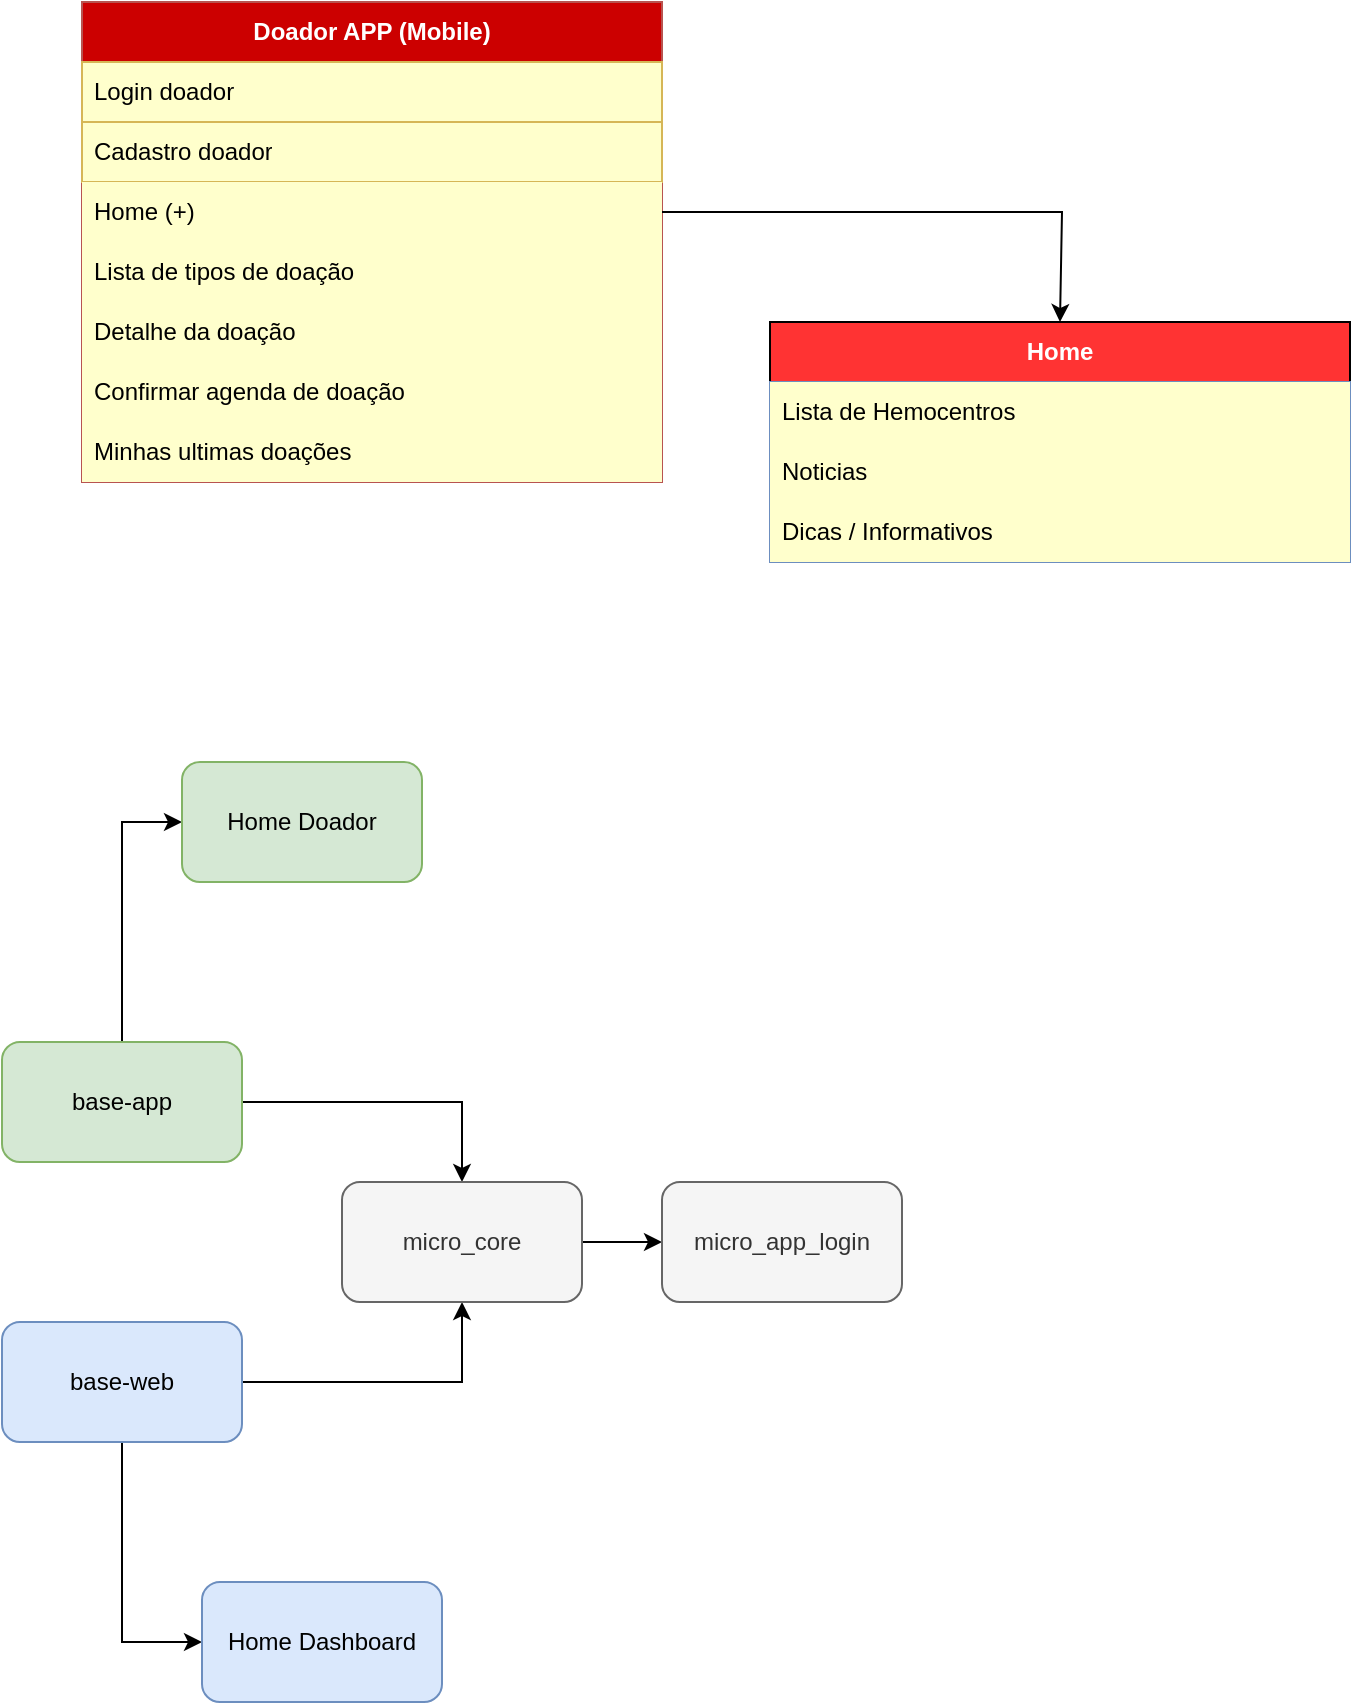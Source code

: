 <mxfile version="28.0.7">
  <diagram name="Page-1" id="QvE5s0dXJsq5SlCrJO8p">
    <mxGraphModel dx="1426" dy="777" grid="1" gridSize="10" guides="1" tooltips="1" connect="1" arrows="1" fold="1" page="1" pageScale="1" pageWidth="827" pageHeight="1169" math="0" shadow="0">
      <root>
        <mxCell id="0" />
        <mxCell id="1" parent="0" />
        <mxCell id="w-nJKW1LQ8acHbjKGVZW-1" value="Doador APP (Mobile)" style="swimlane;fontStyle=1;childLayout=stackLayout;horizontal=1;startSize=30;horizontalStack=0;resizeParent=1;resizeParentMax=0;resizeLast=0;collapsible=1;marginBottom=0;whiteSpace=wrap;html=1;fillColor=#CC0000;strokeColor=#b85450;fontColor=#ffffff;" parent="1" vertex="1">
          <mxGeometry x="70" y="240" width="290" height="240" as="geometry">
            <mxRectangle x="70" y="240" width="150" height="30" as="alternateBounds" />
          </mxGeometry>
        </mxCell>
        <mxCell id="w-nJKW1LQ8acHbjKGVZW-2" value="Login doador" style="text;strokeColor=#d6b656;fillColor=#FFFFCC;align=left;verticalAlign=middle;spacingLeft=4;spacingRight=4;overflow=hidden;points=[[0,0.5],[1,0.5]];portConstraint=eastwest;rotatable=0;whiteSpace=wrap;html=1;" parent="w-nJKW1LQ8acHbjKGVZW-1" vertex="1">
          <mxGeometry y="30" width="290" height="30" as="geometry" />
        </mxCell>
        <mxCell id="w-nJKW1LQ8acHbjKGVZW-3" value="Cadastro doador" style="text;strokeColor=#d6b656;fillColor=#FFFFCC;align=left;verticalAlign=middle;spacingLeft=4;spacingRight=4;overflow=hidden;points=[[0,0.5],[1,0.5]];portConstraint=eastwest;rotatable=0;whiteSpace=wrap;html=1;" parent="w-nJKW1LQ8acHbjKGVZW-1" vertex="1">
          <mxGeometry y="60" width="290" height="30" as="geometry" />
        </mxCell>
        <mxCell id="w-nJKW1LQ8acHbjKGVZW-4" value="Home (+)&lt;span style=&quot;white-space: pre;&quot;&gt;&#x9;&lt;/span&gt;" style="text;strokeColor=none;fillColor=#FFFFCC;align=left;verticalAlign=middle;spacingLeft=4;spacingRight=4;overflow=hidden;points=[[0,0.5],[1,0.5]];portConstraint=eastwest;rotatable=0;whiteSpace=wrap;html=1;container=0;" parent="w-nJKW1LQ8acHbjKGVZW-1" vertex="1">
          <mxGeometry y="90" width="290" height="30" as="geometry" />
        </mxCell>
        <mxCell id="w-nJKW1LQ8acHbjKGVZW-5" value="Lista de tipos de doação" style="text;strokeColor=none;fillColor=#FFFFCC;align=left;verticalAlign=middle;spacingLeft=4;spacingRight=4;overflow=hidden;points=[[0,0.5],[1,0.5]];portConstraint=eastwest;rotatable=0;whiteSpace=wrap;html=1;" parent="w-nJKW1LQ8acHbjKGVZW-1" vertex="1">
          <mxGeometry y="120" width="290" height="30" as="geometry" />
        </mxCell>
        <mxCell id="w-nJKW1LQ8acHbjKGVZW-6" value="Detalhe da doação" style="text;strokeColor=none;fillColor=#FFFFCC;align=left;verticalAlign=middle;spacingLeft=4;spacingRight=4;overflow=hidden;points=[[0,0.5],[1,0.5]];portConstraint=eastwest;rotatable=0;whiteSpace=wrap;html=1;" parent="w-nJKW1LQ8acHbjKGVZW-1" vertex="1">
          <mxGeometry y="150" width="290" height="30" as="geometry" />
        </mxCell>
        <mxCell id="w-nJKW1LQ8acHbjKGVZW-7" value="Confirmar agenda de doação" style="text;strokeColor=none;fillColor=#FFFFCC;align=left;verticalAlign=middle;spacingLeft=4;spacingRight=4;overflow=hidden;points=[[0,0.5],[1,0.5]];portConstraint=eastwest;rotatable=0;whiteSpace=wrap;html=1;" parent="w-nJKW1LQ8acHbjKGVZW-1" vertex="1">
          <mxGeometry y="180" width="290" height="30" as="geometry" />
        </mxCell>
        <mxCell id="w-nJKW1LQ8acHbjKGVZW-18" value="Minhas ultimas doações" style="text;strokeColor=none;fillColor=#FFFFCC;align=left;verticalAlign=middle;spacingLeft=4;spacingRight=4;overflow=hidden;points=[[0,0.5],[1,0.5]];portConstraint=eastwest;rotatable=0;whiteSpace=wrap;html=1;" parent="w-nJKW1LQ8acHbjKGVZW-1" vertex="1">
          <mxGeometry y="210" width="290" height="30" as="geometry" />
        </mxCell>
        <mxCell id="w-nJKW1LQ8acHbjKGVZW-13" value="Home" style="swimlane;fontStyle=1;childLayout=stackLayout;horizontal=1;startSize=30;horizontalStack=0;resizeParent=1;resizeParentMax=0;resizeLast=0;collapsible=1;marginBottom=0;whiteSpace=wrap;html=1;fillColor=#FF3333;fontColor=#FFFFFF;" parent="1" vertex="1">
          <mxGeometry x="414" y="400" width="290" height="120" as="geometry" />
        </mxCell>
        <mxCell id="w-nJKW1LQ8acHbjKGVZW-12" value="" style="group;movable=1;resizable=1;rotatable=1;deletable=1;editable=1;locked=0;connectable=1;fillColor=#dae8fc;strokeColor=#6c8ebf;" parent="w-nJKW1LQ8acHbjKGVZW-13" vertex="1" connectable="0">
          <mxGeometry y="30" width="290" height="90" as="geometry" />
        </mxCell>
        <mxCell id="w-nJKW1LQ8acHbjKGVZW-8" value="Lista de Hemocentros" style="text;strokeColor=none;fillColor=#FFFFCC;align=left;verticalAlign=middle;spacingLeft=4;spacingRight=4;overflow=hidden;points=[[0,0.5],[1,0.5]];portConstraint=eastwest;rotatable=0;whiteSpace=wrap;html=1;container=0;" parent="w-nJKW1LQ8acHbjKGVZW-12" vertex="1">
          <mxGeometry width="290" height="30" as="geometry" />
        </mxCell>
        <mxCell id="w-nJKW1LQ8acHbjKGVZW-9" value="Noticias&amp;nbsp;" style="text;strokeColor=none;fillColor=#FFFFCC;align=left;verticalAlign=middle;spacingLeft=4;spacingRight=4;overflow=hidden;points=[[0,0.5],[1,0.5]];portConstraint=eastwest;rotatable=0;whiteSpace=wrap;html=1;container=0;" parent="w-nJKW1LQ8acHbjKGVZW-12" vertex="1">
          <mxGeometry y="30" width="290" height="30" as="geometry" />
        </mxCell>
        <mxCell id="w-nJKW1LQ8acHbjKGVZW-10" value="Dicas / Informativos" style="text;strokeColor=none;fillColor=#FFFFCC;align=left;verticalAlign=middle;spacingLeft=4;spacingRight=4;overflow=hidden;points=[[0,0.5],[1,0.5]];portConstraint=eastwest;rotatable=0;whiteSpace=wrap;html=1;container=0;" parent="w-nJKW1LQ8acHbjKGVZW-12" vertex="1">
          <mxGeometry y="60" width="290" height="30" as="geometry" />
        </mxCell>
        <mxCell id="w-nJKW1LQ8acHbjKGVZW-17" value="" style="endArrow=classic;html=1;rounded=0;exitX=1;exitY=0.5;exitDx=0;exitDy=0;entryX=0.5;entryY=0;entryDx=0;entryDy=0;" parent="1" source="w-nJKW1LQ8acHbjKGVZW-4" target="w-nJKW1LQ8acHbjKGVZW-13" edge="1">
          <mxGeometry width="50" height="50" relative="1" as="geometry">
            <mxPoint x="390" y="420" as="sourcePoint" />
            <mxPoint x="440" y="360" as="targetPoint" />
            <Array as="points">
              <mxPoint x="560" y="345" />
            </Array>
          </mxGeometry>
        </mxCell>
        <mxCell id="ealJxZe-43odvDBgdNcG-3" value="" style="edgeStyle=orthogonalEdgeStyle;rounded=0;orthogonalLoop=1;jettySize=auto;html=1;entryX=0;entryY=0.5;entryDx=0;entryDy=0;" edge="1" parent="1" source="ealJxZe-43odvDBgdNcG-1" target="ealJxZe-43odvDBgdNcG-2">
          <mxGeometry relative="1" as="geometry" />
        </mxCell>
        <mxCell id="ealJxZe-43odvDBgdNcG-6" style="edgeStyle=orthogonalEdgeStyle;rounded=0;orthogonalLoop=1;jettySize=auto;html=1;entryX=0.5;entryY=0;entryDx=0;entryDy=0;" edge="1" parent="1" source="ealJxZe-43odvDBgdNcG-1" target="ealJxZe-43odvDBgdNcG-5">
          <mxGeometry relative="1" as="geometry" />
        </mxCell>
        <mxCell id="ealJxZe-43odvDBgdNcG-1" value="base-app" style="rounded=1;whiteSpace=wrap;html=1;fillColor=#d5e8d4;strokeColor=#82b366;" vertex="1" parent="1">
          <mxGeometry x="30" y="760" width="120" height="60" as="geometry" />
        </mxCell>
        <mxCell id="ealJxZe-43odvDBgdNcG-2" value="Home Doador" style="rounded=1;whiteSpace=wrap;html=1;fillColor=#d5e8d4;strokeColor=#82b366;" vertex="1" parent="1">
          <mxGeometry x="120" y="620" width="120" height="60" as="geometry" />
        </mxCell>
        <mxCell id="ealJxZe-43odvDBgdNcG-7" style="edgeStyle=orthogonalEdgeStyle;rounded=0;orthogonalLoop=1;jettySize=auto;html=1;" edge="1" parent="1" source="ealJxZe-43odvDBgdNcG-4" target="ealJxZe-43odvDBgdNcG-5">
          <mxGeometry relative="1" as="geometry" />
        </mxCell>
        <mxCell id="ealJxZe-43odvDBgdNcG-12" value="" style="edgeStyle=orthogonalEdgeStyle;rounded=0;orthogonalLoop=1;jettySize=auto;html=1;entryX=0;entryY=0.5;entryDx=0;entryDy=0;" edge="1" parent="1" source="ealJxZe-43odvDBgdNcG-4" target="ealJxZe-43odvDBgdNcG-11">
          <mxGeometry relative="1" as="geometry" />
        </mxCell>
        <mxCell id="ealJxZe-43odvDBgdNcG-4" value="base-web" style="rounded=1;whiteSpace=wrap;html=1;fillColor=#dae8fc;strokeColor=#6c8ebf;" vertex="1" parent="1">
          <mxGeometry x="30" y="900" width="120" height="60" as="geometry" />
        </mxCell>
        <mxCell id="ealJxZe-43odvDBgdNcG-10" value="" style="edgeStyle=orthogonalEdgeStyle;rounded=0;orthogonalLoop=1;jettySize=auto;html=1;" edge="1" parent="1" source="ealJxZe-43odvDBgdNcG-5" target="ealJxZe-43odvDBgdNcG-9">
          <mxGeometry relative="1" as="geometry" />
        </mxCell>
        <mxCell id="ealJxZe-43odvDBgdNcG-5" value="micro_core" style="rounded=1;whiteSpace=wrap;html=1;fillColor=#f5f5f5;fontColor=#333333;strokeColor=#666666;" vertex="1" parent="1">
          <mxGeometry x="200" y="830" width="120" height="60" as="geometry" />
        </mxCell>
        <mxCell id="ealJxZe-43odvDBgdNcG-9" value="micro_app_login" style="whiteSpace=wrap;html=1;fillColor=#f5f5f5;strokeColor=#666666;fontColor=#333333;rounded=1;" vertex="1" parent="1">
          <mxGeometry x="360" y="830" width="120" height="60" as="geometry" />
        </mxCell>
        <mxCell id="ealJxZe-43odvDBgdNcG-11" value="Home Dashboard" style="whiteSpace=wrap;html=1;fillColor=#dae8fc;strokeColor=#6c8ebf;rounded=1;" vertex="1" parent="1">
          <mxGeometry x="130" y="1030" width="120" height="60" as="geometry" />
        </mxCell>
      </root>
    </mxGraphModel>
  </diagram>
</mxfile>
